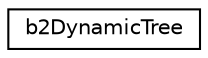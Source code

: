 digraph "Graphical Class Hierarchy"
{
 // LATEX_PDF_SIZE
  edge [fontname="Helvetica",fontsize="10",labelfontname="Helvetica",labelfontsize="10"];
  node [fontname="Helvetica",fontsize="10",shape=record];
  rankdir="LR";
  Node0 [label="b2DynamicTree",height=0.2,width=0.4,color="black", fillcolor="white", style="filled",URL="$classb2DynamicTree.html",tooltip=" "];
}
